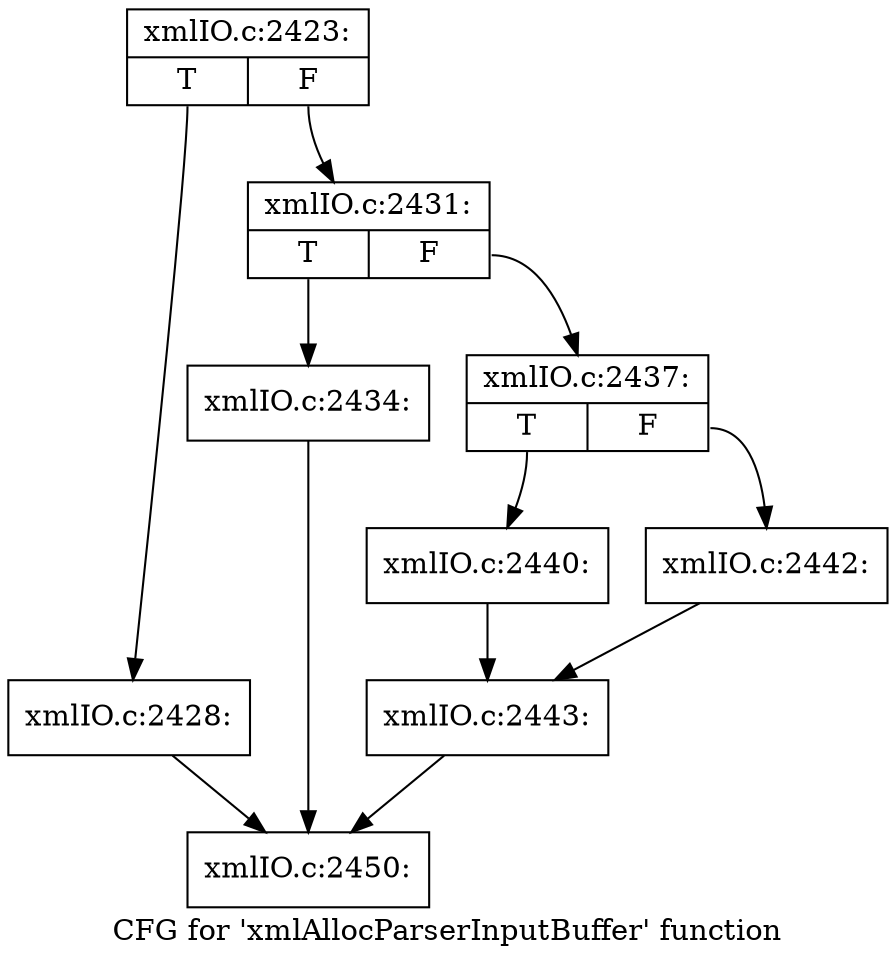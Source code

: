 digraph "CFG for 'xmlAllocParserInputBuffer' function" {
	label="CFG for 'xmlAllocParserInputBuffer' function";

	Node0x5275060 [shape=record,label="{xmlIO.c:2423:|{<s0>T|<s1>F}}"];
	Node0x5275060:s0 -> Node0x52762a0;
	Node0x5275060:s1 -> Node0x52762f0;
	Node0x52762a0 [shape=record,label="{xmlIO.c:2428:}"];
	Node0x52762a0 -> Node0x5275370;
	Node0x52762f0 [shape=record,label="{xmlIO.c:2431:|{<s0>T|<s1>F}}"];
	Node0x52762f0:s0 -> Node0x5250400;
	Node0x52762f0:s1 -> Node0x5278620;
	Node0x5250400 [shape=record,label="{xmlIO.c:2434:}"];
	Node0x5250400 -> Node0x5275370;
	Node0x5278620 [shape=record,label="{xmlIO.c:2437:|{<s0>T|<s1>F}}"];
	Node0x5278620:s0 -> Node0x5279600;
	Node0x5278620:s1 -> Node0x52799e0;
	Node0x5279600 [shape=record,label="{xmlIO.c:2440:}"];
	Node0x5279600 -> Node0x5279990;
	Node0x52799e0 [shape=record,label="{xmlIO.c:2442:}"];
	Node0x52799e0 -> Node0x5279990;
	Node0x5279990 [shape=record,label="{xmlIO.c:2443:}"];
	Node0x5279990 -> Node0x5275370;
	Node0x5275370 [shape=record,label="{xmlIO.c:2450:}"];
}
